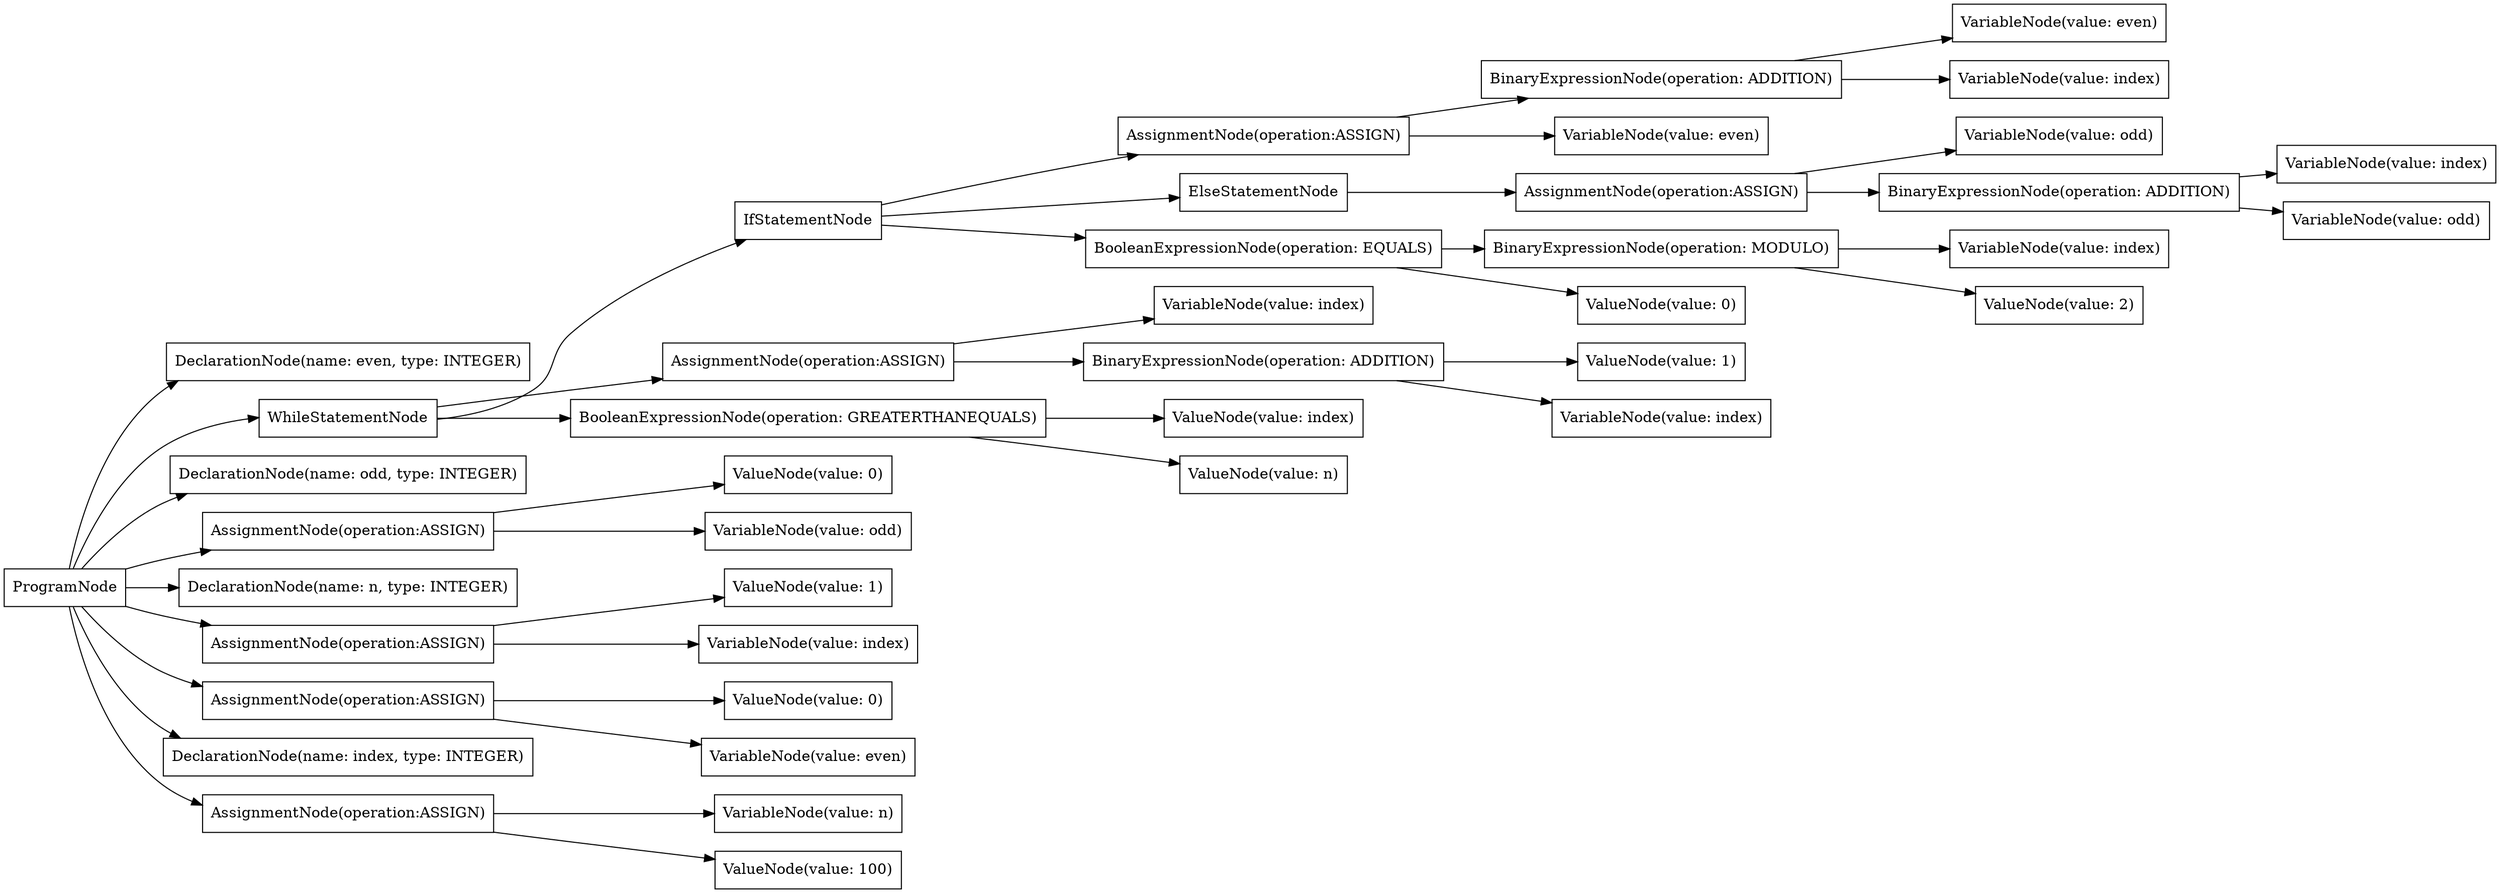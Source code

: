 digraph G {
rankdir=LR
"3c84ecd2-099c-4075-8765-96ca28f7bc27" [label="AssignmentNode(operation:ASSIGN)" shape="box"];
"171e735e-746e-4063-b72b-4a5d5507163f" [label="VariableNode(value: index)" shape="box"];
"cd8b814c-5619-467e-bede-9ad4acc6a8a8" [label="ValueNode(value: index)" shape="box"];
"5804a53a-ef70-4b0d-ba9a-45af61b28cc2" [label="ElseStatementNode" shape="box"];
"f3796099-5be1-4218-a795-6308bb5834db" [label="BinaryExpressionNode(operation: ADDITION)" shape="box"];
"33f87b8a-2854-49d4-af38-bda120f2d811" [label="DeclarationNode(name: even, type: INTEGER)" shape="box"];
"c6d660b2-c957-4b46-b3f6-2e7b369e252e" [label="ValueNode(value: 1)" shape="box"];
"71c66917-f014-4ec2-b396-56bca569b24d" [label="IfStatementNode" shape="box"];
"62c9003f-aedf-4084-a922-aad190cd7818" [label="ProgramNode" shape="box"];
"b150c805-328d-4c22-97cb-fa305af432f9" [label="ValueNode(value: 0)" shape="box"];
"f71ea689-b68f-4666-9237-fef600704903" [label="BinaryExpressionNode(operation: ADDITION)" shape="box"];
"63cd670d-2961-45da-b2a9-07ea8a86acb3" [label="VariableNode(value: index)" shape="box"];
"cabb9b45-202c-471c-90c5-bde4e7ca122b" [label="VariableNode(value: n)" shape="box"];
"953ec087-adbe-4724-95ca-5e24adcd584e" [label="BinaryExpressionNode(operation: MODULO)" shape="box"];
"654729da-3971-4427-9cde-baa30718b861" [label="WhileStatementNode" shape="box"];
"30d05825-fbc4-4021-935e-85253a176873" [label="VariableNode(value: index)" shape="box"];
"a74849e2-61bb-4340-82cc-b55ec1b561a7" [label="ValueNode(value: 0)" shape="box"];
"daa74d46-cf00-4fb8-bde9-061cd5fa1007" [label="ValueNode(value: 1)" shape="box"];
"59cbf410-cc21-45f9-9fdc-c0871ef94633" [label="VariableNode(value: odd)" shape="box"];
"5026cdab-7126-4e51-8cc4-36f7ecb7536a" [label="AssignmentNode(operation:ASSIGN)" shape="box"];
"a3183536-32e8-4e39-b89c-9db0ee03e285" [label="DeclarationNode(name: odd, type: INTEGER)" shape="box"];
"f715ac36-db79-4673-bb35-c3a41840bdef" [label="AssignmentNode(operation:ASSIGN)" shape="box"];
"19c2a2b7-7c89-4a85-b1a1-a0b771c70fbf" [label="VariableNode(value: index)" shape="box"];
"93e62058-f078-4c74-b693-54323e70a0f4" [label="VariableNode(value: index)" shape="box"];
"473bcf86-4430-4020-8a16-c80279b6c7d4" [label="DeclarationNode(name: n, type: INTEGER)" shape="box"];
"7802aca1-e420-4325-8b5a-ac33d2439557" [label="ValueNode(value: n)" shape="box"];
"c43f7004-2ff4-4b8a-b0e2-a2500464acce" [label="ValueNode(value: 2)" shape="box"];
"9be49c4e-aea7-4838-9e5d-50007d501818" [label="AssignmentNode(operation:ASSIGN)" shape="box"];
"4ce222fb-0207-4353-8a62-ed64aad19d7a" [label="VariableNode(value: odd)" shape="box"];
"57fe3e93-d83a-4d87-a00e-a00ff838c248" [label="VariableNode(value: even)" shape="box"];
"63753b0e-72ae-445a-b216-732f145d42ca" [label="VariableNode(value: odd)" shape="box"];
"7ad9524d-75b9-4846-9a59-6fddcf9d4b10" [label="AssignmentNode(operation:ASSIGN)" shape="box"];
"c9b1f6f1-609c-4785-bc33-1a2e5422b2c4" [label="ValueNode(value: 0)" shape="box"];
"36ee04f1-cbd9-43a6-b3fd-b625976e6c73" [label="ValueNode(value: 100)" shape="box"];
"a4d1915e-89b2-443b-900a-16803e936cb7" [label="BooleanExpressionNode(operation: EQUALS)" shape="box"];
"4770ac5f-f432-4748-9093-0491e104a3ba" [label="BooleanExpressionNode(operation: GREATERTHANEQUALS)" shape="box"];
"01bc6fca-87b9-4cb0-94f5-4add2bac1354" [label="VariableNode(value: even)" shape="box"];
"5aaec957-626d-4187-a6fa-f9288a75ca07" [label="VariableNode(value: index)" shape="box"];
"debe5e78-cba1-4369-ae3b-137caed6bbab" [label="VariableNode(value: even)" shape="box"];
"294dc2a1-2652-4ed2-bea3-02210db932e1" [label="BinaryExpressionNode(operation: ADDITION)" shape="box"];
"b7230f8d-f162-4e6e-b434-a292ce7df50e" [label="DeclarationNode(name: index, type: INTEGER)" shape="box"];
"9fb4ab69-30ef-4c17-a55e-432ef115fbfd" [label="AssignmentNode(operation:ASSIGN)" shape="box"];
"f8f7ea2a-a133-4be9-be8c-bcd7eae92b0b" [label="AssignmentNode(operation:ASSIGN)" shape="box"];
"62c9003f-aedf-4084-a922-aad190cd7818" -> "473bcf86-4430-4020-8a16-c80279b6c7d4";
"62c9003f-aedf-4084-a922-aad190cd7818" -> "a3183536-32e8-4e39-b89c-9db0ee03e285";
"62c9003f-aedf-4084-a922-aad190cd7818" -> "33f87b8a-2854-49d4-af38-bda120f2d811";
"62c9003f-aedf-4084-a922-aad190cd7818" -> "b7230f8d-f162-4e6e-b434-a292ce7df50e";
"62c9003f-aedf-4084-a922-aad190cd7818" -> "9fb4ab69-30ef-4c17-a55e-432ef115fbfd";
"9fb4ab69-30ef-4c17-a55e-432ef115fbfd" -> "cabb9b45-202c-471c-90c5-bde4e7ca122b";
"9fb4ab69-30ef-4c17-a55e-432ef115fbfd" -> "36ee04f1-cbd9-43a6-b3fd-b625976e6c73";
"62c9003f-aedf-4084-a922-aad190cd7818" -> "f715ac36-db79-4673-bb35-c3a41840bdef";
"f715ac36-db79-4673-bb35-c3a41840bdef" -> "59cbf410-cc21-45f9-9fdc-c0871ef94633";
"f715ac36-db79-4673-bb35-c3a41840bdef" -> "b150c805-328d-4c22-97cb-fa305af432f9";
"62c9003f-aedf-4084-a922-aad190cd7818" -> "7ad9524d-75b9-4846-9a59-6fddcf9d4b10";
"7ad9524d-75b9-4846-9a59-6fddcf9d4b10" -> "debe5e78-cba1-4369-ae3b-137caed6bbab";
"7ad9524d-75b9-4846-9a59-6fddcf9d4b10" -> "a74849e2-61bb-4340-82cc-b55ec1b561a7";
"62c9003f-aedf-4084-a922-aad190cd7818" -> "9be49c4e-aea7-4838-9e5d-50007d501818";
"9be49c4e-aea7-4838-9e5d-50007d501818" -> "19c2a2b7-7c89-4a85-b1a1-a0b771c70fbf";
"9be49c4e-aea7-4838-9e5d-50007d501818" -> "daa74d46-cf00-4fb8-bde9-061cd5fa1007";
"62c9003f-aedf-4084-a922-aad190cd7818" -> "654729da-3971-4427-9cde-baa30718b861";
"654729da-3971-4427-9cde-baa30718b861" -> "4770ac5f-f432-4748-9093-0491e104a3ba";
"4770ac5f-f432-4748-9093-0491e104a3ba" -> "cd8b814c-5619-467e-bede-9ad4acc6a8a8";
"4770ac5f-f432-4748-9093-0491e104a3ba" -> "7802aca1-e420-4325-8b5a-ac33d2439557";
"654729da-3971-4427-9cde-baa30718b861" -> "71c66917-f014-4ec2-b396-56bca569b24d";
"71c66917-f014-4ec2-b396-56bca569b24d" -> "a4d1915e-89b2-443b-900a-16803e936cb7";
"a4d1915e-89b2-443b-900a-16803e936cb7" -> "953ec087-adbe-4724-95ca-5e24adcd584e";
"953ec087-adbe-4724-95ca-5e24adcd584e" -> "93e62058-f078-4c74-b693-54323e70a0f4";
"953ec087-adbe-4724-95ca-5e24adcd584e" -> "c43f7004-2ff4-4b8a-b0e2-a2500464acce";
"a4d1915e-89b2-443b-900a-16803e936cb7" -> "c9b1f6f1-609c-4785-bc33-1a2e5422b2c4";
"71c66917-f014-4ec2-b396-56bca569b24d" -> "3c84ecd2-099c-4075-8765-96ca28f7bc27";
"3c84ecd2-099c-4075-8765-96ca28f7bc27" -> "01bc6fca-87b9-4cb0-94f5-4add2bac1354";
"3c84ecd2-099c-4075-8765-96ca28f7bc27" -> "f3796099-5be1-4218-a795-6308bb5834db";
"f3796099-5be1-4218-a795-6308bb5834db" -> "57fe3e93-d83a-4d87-a00e-a00ff838c248";
"f3796099-5be1-4218-a795-6308bb5834db" -> "5aaec957-626d-4187-a6fa-f9288a75ca07";
"71c66917-f014-4ec2-b396-56bca569b24d" -> "5804a53a-ef70-4b0d-ba9a-45af61b28cc2";
"5804a53a-ef70-4b0d-ba9a-45af61b28cc2" -> "f8f7ea2a-a133-4be9-be8c-bcd7eae92b0b";
"f8f7ea2a-a133-4be9-be8c-bcd7eae92b0b" -> "4ce222fb-0207-4353-8a62-ed64aad19d7a";
"f8f7ea2a-a133-4be9-be8c-bcd7eae92b0b" -> "294dc2a1-2652-4ed2-bea3-02210db932e1";
"294dc2a1-2652-4ed2-bea3-02210db932e1" -> "63753b0e-72ae-445a-b216-732f145d42ca";
"294dc2a1-2652-4ed2-bea3-02210db932e1" -> "63cd670d-2961-45da-b2a9-07ea8a86acb3";
"654729da-3971-4427-9cde-baa30718b861" -> "5026cdab-7126-4e51-8cc4-36f7ecb7536a";
"5026cdab-7126-4e51-8cc4-36f7ecb7536a" -> "171e735e-746e-4063-b72b-4a5d5507163f";
"5026cdab-7126-4e51-8cc4-36f7ecb7536a" -> "f71ea689-b68f-4666-9237-fef600704903";
"f71ea689-b68f-4666-9237-fef600704903" -> "30d05825-fbc4-4021-935e-85253a176873";
"f71ea689-b68f-4666-9237-fef600704903" -> "c6d660b2-c957-4b46-b3f6-2e7b369e252e";
}